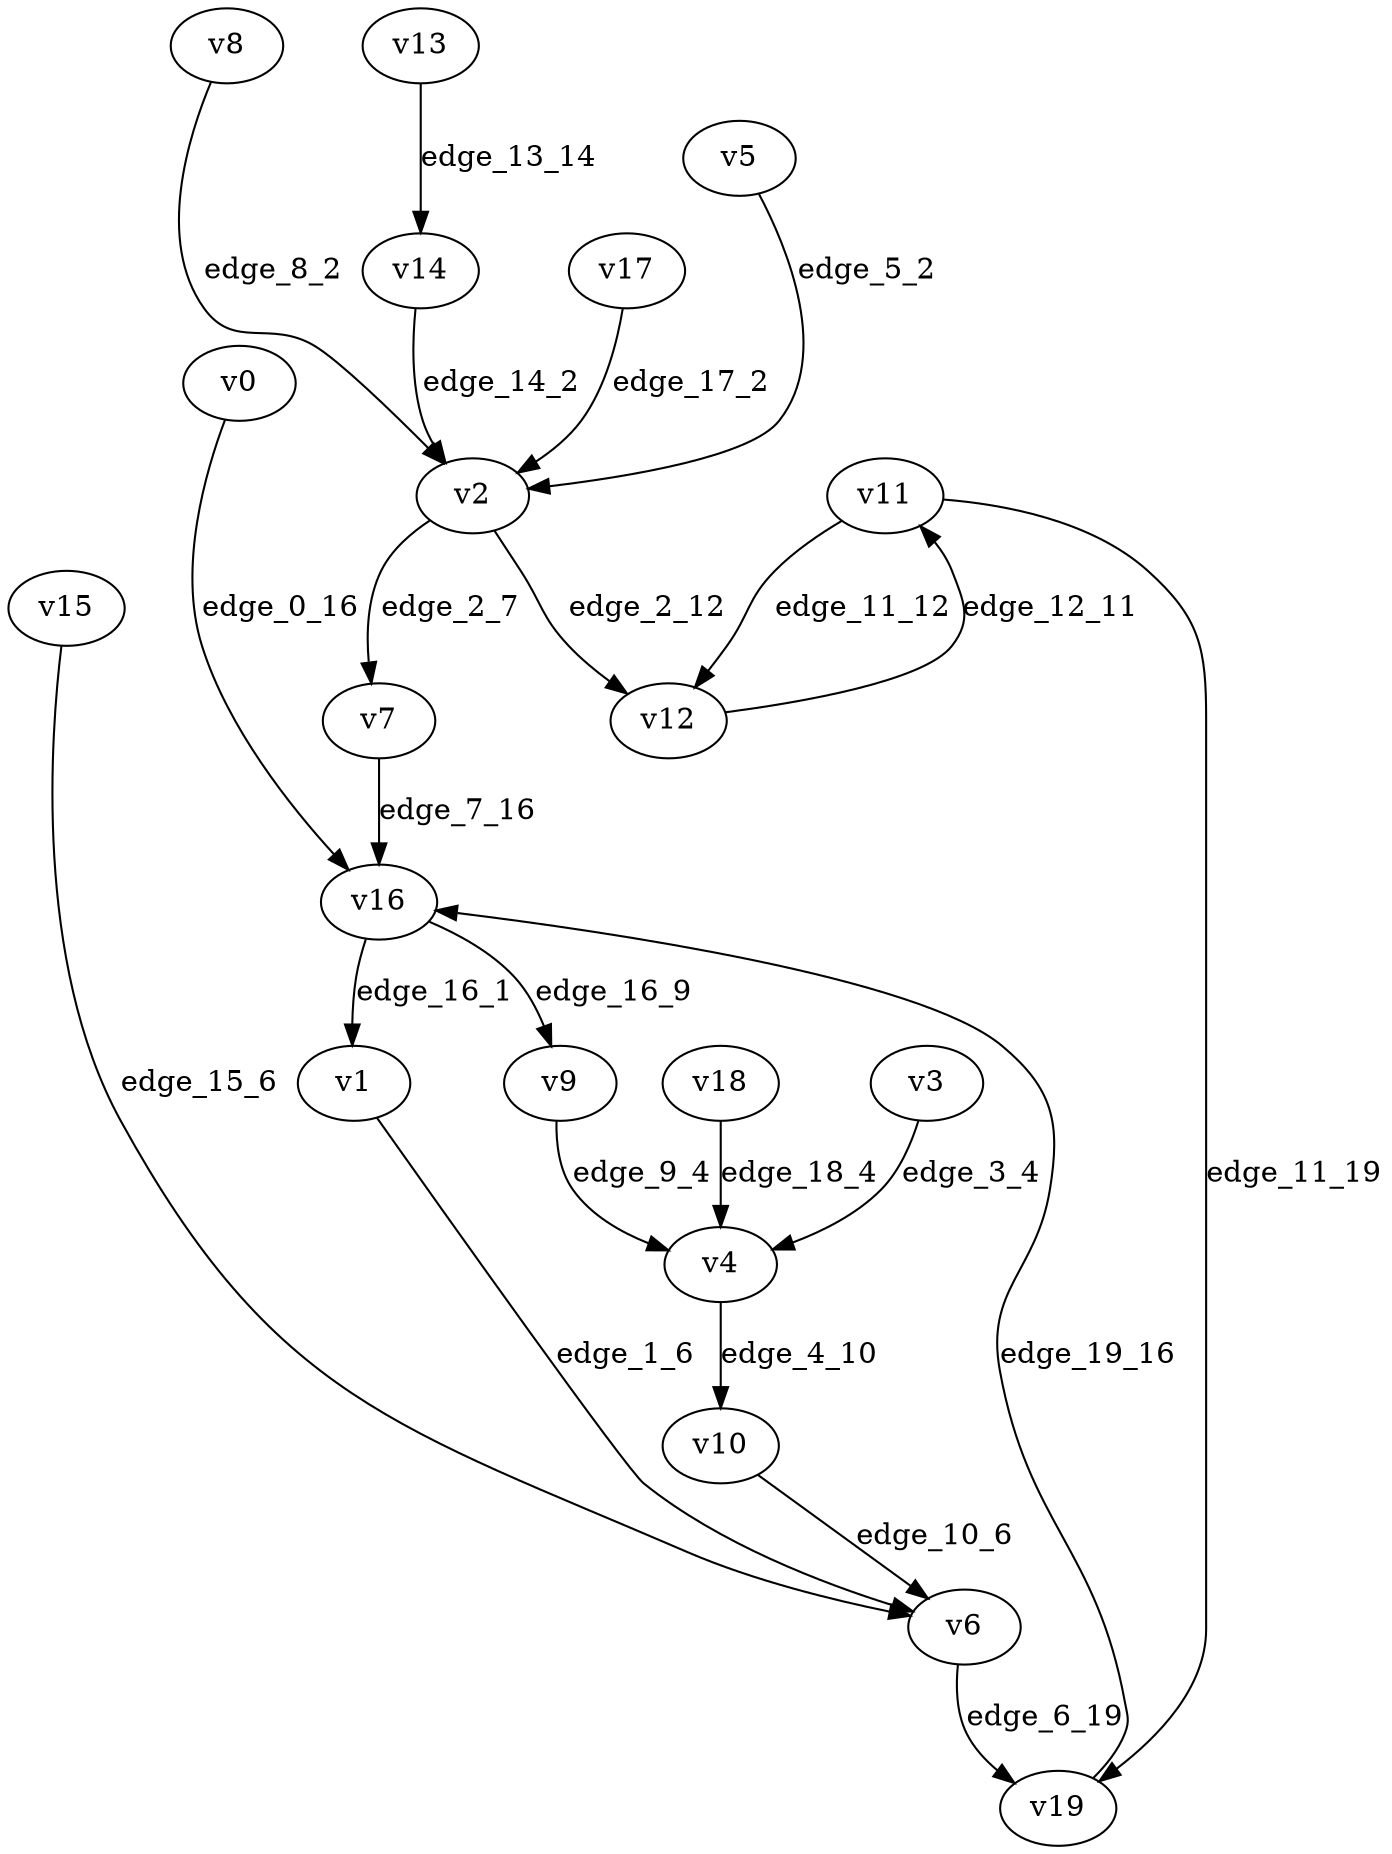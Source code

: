 digraph G {
    // Stochastic discounted game

    v0 [name="v0", player=1];
    v1 [name="v1", player=1];
    v2 [name="v2", player=-1];
    v3 [name="v3", player=0];
    v4 [name="v4", player=-1];
    v5 [name="v5", player=0];
    v6 [name="v6", player=-1];
    v7 [name="v7", player=0];
    v8 [name="v8", player=0];
    v9 [name="v9", player=1];
    v10 [name="v10", player=1];
    v11 [name="v11", player=-1];
    v12 [name="v12", player=0];
    v13 [name="v13", player=-1];
    v14 [name="v14", player=0];
    v15 [name="v15", player=1];
    v16 [name="v16", player=-1];
    v17 [name="v17", player=1];
    v18 [name="v18", player=1];
    v19 [name="v19", player=0];

    v0 -> v16 [label="edge_0_16", weight=-1.166250, discount=0.347429];
    v1 -> v6 [label="edge_1_6", weight=-0.116706, discount=0.129222];
    v2 -> v12 [label="edge_2_12", probability=0.365053];
    v2 -> v7 [label="edge_2_7", probability=0.634947];
    v3 -> v4 [label="edge_3_4", weight=5.679892, discount=0.827024];
    v4 -> v10 [label="edge_4_10", probability=1.000000];
    v5 -> v2 [label="edge_5_2", weight=-6.998146, discount=0.231429];
    v6 -> v19 [label="edge_6_19", probability=1.000000];
    v7 -> v16 [label="edge_7_16", weight=9.001688, discount=0.436079];
    v8 -> v2 [label="edge_8_2", weight=-4.329547, discount=0.702563];
    v9 -> v4 [label="edge_9_4", weight=-2.504554, discount=0.236287];
    v10 -> v6 [label="edge_10_6", weight=-0.078120, discount=0.336889];
    v11 -> v19 [label="edge_11_19", probability=0.466204];
    v11 -> v12 [label="edge_11_12", probability=0.533796];
    v12 -> v11 [label="edge_12_11", weight=0.453516, discount=0.302953];
    v13 -> v14 [label="edge_13_14", probability=1.000000];
    v14 -> v2 [label="edge_14_2", weight=4.610320, discount=0.167765];
    v15 -> v6 [label="edge_15_6", weight=-6.473867, discount=0.170179];
    v16 -> v1 [label="edge_16_1", probability=0.537888];
    v16 -> v9 [label="edge_16_9", probability=0.462112];
    v17 -> v2 [label="edge_17_2", weight=4.212043, discount=0.196908];
    v18 -> v4 [label="edge_18_4", weight=6.378455, discount=0.811086];
    v19 -> v16 [label="edge_19_16", weight=-6.302827, discount=0.324880];
}